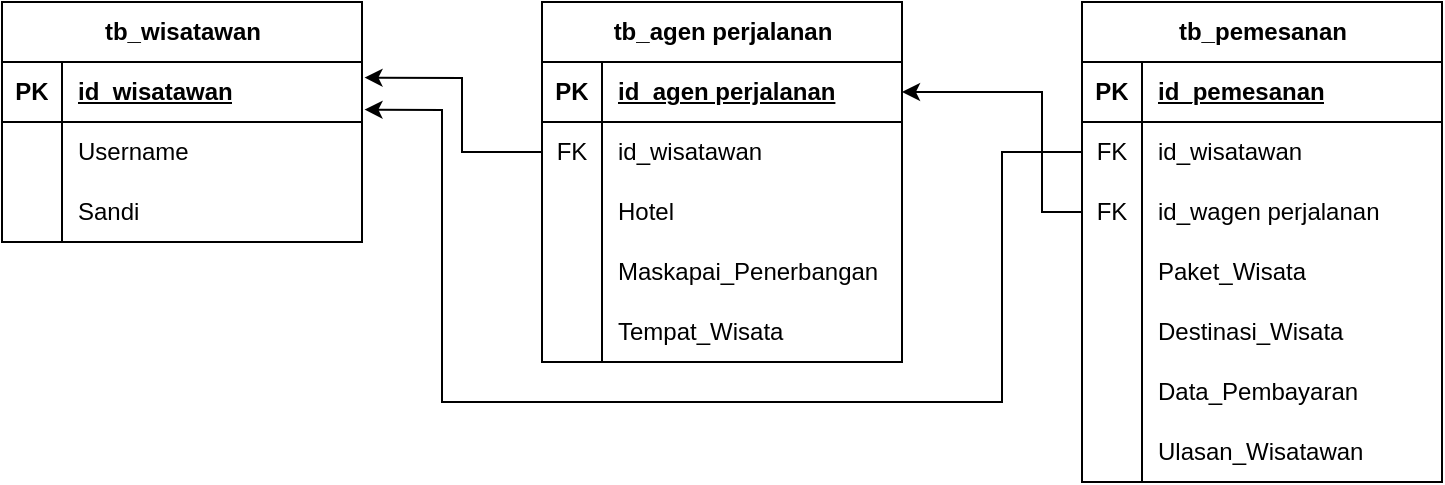 <mxfile version="24.4.0" type="device">
  <diagram name="Page-1" id="zPBNBxbkDeIJuVcikXK_">
    <mxGraphModel dx="1050" dy="557" grid="1" gridSize="10" guides="1" tooltips="1" connect="1" arrows="1" fold="1" page="1" pageScale="1" pageWidth="850" pageHeight="1100" math="0" shadow="0">
      <root>
        <mxCell id="0" />
        <mxCell id="1" parent="0" />
        <mxCell id="h-KTIEwJSlu5G2kFiDn6-1" value="tb_wisatawan" style="shape=table;startSize=30;container=1;collapsible=1;childLayout=tableLayout;fixedRows=1;rowLines=0;fontStyle=1;align=center;resizeLast=1;html=1;" vertex="1" parent="1">
          <mxGeometry x="100" y="160" width="180" height="120" as="geometry" />
        </mxCell>
        <mxCell id="h-KTIEwJSlu5G2kFiDn6-2" value="" style="shape=tableRow;horizontal=0;startSize=0;swimlaneHead=0;swimlaneBody=0;fillColor=none;collapsible=0;dropTarget=0;points=[[0,0.5],[1,0.5]];portConstraint=eastwest;top=0;left=0;right=0;bottom=1;" vertex="1" parent="h-KTIEwJSlu5G2kFiDn6-1">
          <mxGeometry y="30" width="180" height="30" as="geometry" />
        </mxCell>
        <mxCell id="h-KTIEwJSlu5G2kFiDn6-3" value="PK" style="shape=partialRectangle;connectable=0;fillColor=none;top=0;left=0;bottom=0;right=0;fontStyle=1;overflow=hidden;whiteSpace=wrap;html=1;" vertex="1" parent="h-KTIEwJSlu5G2kFiDn6-2">
          <mxGeometry width="30" height="30" as="geometry">
            <mxRectangle width="30" height="30" as="alternateBounds" />
          </mxGeometry>
        </mxCell>
        <mxCell id="h-KTIEwJSlu5G2kFiDn6-4" value="id_wisatawan" style="shape=partialRectangle;connectable=0;fillColor=none;top=0;left=0;bottom=0;right=0;align=left;spacingLeft=6;fontStyle=5;overflow=hidden;whiteSpace=wrap;html=1;" vertex="1" parent="h-KTIEwJSlu5G2kFiDn6-2">
          <mxGeometry x="30" width="150" height="30" as="geometry">
            <mxRectangle width="150" height="30" as="alternateBounds" />
          </mxGeometry>
        </mxCell>
        <mxCell id="h-KTIEwJSlu5G2kFiDn6-5" value="" style="shape=tableRow;horizontal=0;startSize=0;swimlaneHead=0;swimlaneBody=0;fillColor=none;collapsible=0;dropTarget=0;points=[[0,0.5],[1,0.5]];portConstraint=eastwest;top=0;left=0;right=0;bottom=0;" vertex="1" parent="h-KTIEwJSlu5G2kFiDn6-1">
          <mxGeometry y="60" width="180" height="30" as="geometry" />
        </mxCell>
        <mxCell id="h-KTIEwJSlu5G2kFiDn6-6" value="" style="shape=partialRectangle;connectable=0;fillColor=none;top=0;left=0;bottom=0;right=0;editable=1;overflow=hidden;whiteSpace=wrap;html=1;" vertex="1" parent="h-KTIEwJSlu5G2kFiDn6-5">
          <mxGeometry width="30" height="30" as="geometry">
            <mxRectangle width="30" height="30" as="alternateBounds" />
          </mxGeometry>
        </mxCell>
        <mxCell id="h-KTIEwJSlu5G2kFiDn6-7" value="Username" style="shape=partialRectangle;connectable=0;fillColor=none;top=0;left=0;bottom=0;right=0;align=left;spacingLeft=6;overflow=hidden;whiteSpace=wrap;html=1;" vertex="1" parent="h-KTIEwJSlu5G2kFiDn6-5">
          <mxGeometry x="30" width="150" height="30" as="geometry">
            <mxRectangle width="150" height="30" as="alternateBounds" />
          </mxGeometry>
        </mxCell>
        <mxCell id="h-KTIEwJSlu5G2kFiDn6-8" value="" style="shape=tableRow;horizontal=0;startSize=0;swimlaneHead=0;swimlaneBody=0;fillColor=none;collapsible=0;dropTarget=0;points=[[0,0.5],[1,0.5]];portConstraint=eastwest;top=0;left=0;right=0;bottom=0;" vertex="1" parent="h-KTIEwJSlu5G2kFiDn6-1">
          <mxGeometry y="90" width="180" height="30" as="geometry" />
        </mxCell>
        <mxCell id="h-KTIEwJSlu5G2kFiDn6-9" value="" style="shape=partialRectangle;connectable=0;fillColor=none;top=0;left=0;bottom=0;right=0;editable=1;overflow=hidden;whiteSpace=wrap;html=1;" vertex="1" parent="h-KTIEwJSlu5G2kFiDn6-8">
          <mxGeometry width="30" height="30" as="geometry">
            <mxRectangle width="30" height="30" as="alternateBounds" />
          </mxGeometry>
        </mxCell>
        <mxCell id="h-KTIEwJSlu5G2kFiDn6-10" value="Sandi" style="shape=partialRectangle;connectable=0;fillColor=none;top=0;left=0;bottom=0;right=0;align=left;spacingLeft=6;overflow=hidden;whiteSpace=wrap;html=1;" vertex="1" parent="h-KTIEwJSlu5G2kFiDn6-8">
          <mxGeometry x="30" width="150" height="30" as="geometry">
            <mxRectangle width="150" height="30" as="alternateBounds" />
          </mxGeometry>
        </mxCell>
        <mxCell id="h-KTIEwJSlu5G2kFiDn6-14" value="tb_agen perjalanan" style="shape=table;startSize=30;container=1;collapsible=1;childLayout=tableLayout;fixedRows=1;rowLines=0;fontStyle=1;align=center;resizeLast=1;html=1;" vertex="1" parent="1">
          <mxGeometry x="370" y="160" width="180" height="180" as="geometry" />
        </mxCell>
        <mxCell id="h-KTIEwJSlu5G2kFiDn6-15" value="" style="shape=tableRow;horizontal=0;startSize=0;swimlaneHead=0;swimlaneBody=0;fillColor=none;collapsible=0;dropTarget=0;points=[[0,0.5],[1,0.5]];portConstraint=eastwest;top=0;left=0;right=0;bottom=1;" vertex="1" parent="h-KTIEwJSlu5G2kFiDn6-14">
          <mxGeometry y="30" width="180" height="30" as="geometry" />
        </mxCell>
        <mxCell id="h-KTIEwJSlu5G2kFiDn6-16" value="PK" style="shape=partialRectangle;connectable=0;fillColor=none;top=0;left=0;bottom=0;right=0;fontStyle=1;overflow=hidden;whiteSpace=wrap;html=1;" vertex="1" parent="h-KTIEwJSlu5G2kFiDn6-15">
          <mxGeometry width="30" height="30" as="geometry">
            <mxRectangle width="30" height="30" as="alternateBounds" />
          </mxGeometry>
        </mxCell>
        <mxCell id="h-KTIEwJSlu5G2kFiDn6-17" value="id_agen perjalanan" style="shape=partialRectangle;connectable=0;fillColor=none;top=0;left=0;bottom=0;right=0;align=left;spacingLeft=6;fontStyle=5;overflow=hidden;whiteSpace=wrap;html=1;" vertex="1" parent="h-KTIEwJSlu5G2kFiDn6-15">
          <mxGeometry x="30" width="150" height="30" as="geometry">
            <mxRectangle width="150" height="30" as="alternateBounds" />
          </mxGeometry>
        </mxCell>
        <mxCell id="h-KTIEwJSlu5G2kFiDn6-18" value="" style="shape=tableRow;horizontal=0;startSize=0;swimlaneHead=0;swimlaneBody=0;fillColor=none;collapsible=0;dropTarget=0;points=[[0,0.5],[1,0.5]];portConstraint=eastwest;top=0;left=0;right=0;bottom=0;" vertex="1" parent="h-KTIEwJSlu5G2kFiDn6-14">
          <mxGeometry y="60" width="180" height="30" as="geometry" />
        </mxCell>
        <mxCell id="h-KTIEwJSlu5G2kFiDn6-19" value="FK" style="shape=partialRectangle;connectable=0;fillColor=none;top=0;left=0;bottom=0;right=0;editable=1;overflow=hidden;whiteSpace=wrap;html=1;" vertex="1" parent="h-KTIEwJSlu5G2kFiDn6-18">
          <mxGeometry width="30" height="30" as="geometry">
            <mxRectangle width="30" height="30" as="alternateBounds" />
          </mxGeometry>
        </mxCell>
        <mxCell id="h-KTIEwJSlu5G2kFiDn6-20" value="id_wisatawan" style="shape=partialRectangle;connectable=0;fillColor=none;top=0;left=0;bottom=0;right=0;align=left;spacingLeft=6;overflow=hidden;whiteSpace=wrap;html=1;" vertex="1" parent="h-KTIEwJSlu5G2kFiDn6-18">
          <mxGeometry x="30" width="150" height="30" as="geometry">
            <mxRectangle width="150" height="30" as="alternateBounds" />
          </mxGeometry>
        </mxCell>
        <mxCell id="h-KTIEwJSlu5G2kFiDn6-21" value="" style="shape=tableRow;horizontal=0;startSize=0;swimlaneHead=0;swimlaneBody=0;fillColor=none;collapsible=0;dropTarget=0;points=[[0,0.5],[1,0.5]];portConstraint=eastwest;top=0;left=0;right=0;bottom=0;" vertex="1" parent="h-KTIEwJSlu5G2kFiDn6-14">
          <mxGeometry y="90" width="180" height="30" as="geometry" />
        </mxCell>
        <mxCell id="h-KTIEwJSlu5G2kFiDn6-22" value="" style="shape=partialRectangle;connectable=0;fillColor=none;top=0;left=0;bottom=0;right=0;editable=1;overflow=hidden;whiteSpace=wrap;html=1;" vertex="1" parent="h-KTIEwJSlu5G2kFiDn6-21">
          <mxGeometry width="30" height="30" as="geometry">
            <mxRectangle width="30" height="30" as="alternateBounds" />
          </mxGeometry>
        </mxCell>
        <mxCell id="h-KTIEwJSlu5G2kFiDn6-23" value="Hotel" style="shape=partialRectangle;connectable=0;fillColor=none;top=0;left=0;bottom=0;right=0;align=left;spacingLeft=6;overflow=hidden;whiteSpace=wrap;html=1;" vertex="1" parent="h-KTIEwJSlu5G2kFiDn6-21">
          <mxGeometry x="30" width="150" height="30" as="geometry">
            <mxRectangle width="150" height="30" as="alternateBounds" />
          </mxGeometry>
        </mxCell>
        <mxCell id="h-KTIEwJSlu5G2kFiDn6-24" value="" style="shape=tableRow;horizontal=0;startSize=0;swimlaneHead=0;swimlaneBody=0;fillColor=none;collapsible=0;dropTarget=0;points=[[0,0.5],[1,0.5]];portConstraint=eastwest;top=0;left=0;right=0;bottom=0;" vertex="1" parent="h-KTIEwJSlu5G2kFiDn6-14">
          <mxGeometry y="120" width="180" height="30" as="geometry" />
        </mxCell>
        <mxCell id="h-KTIEwJSlu5G2kFiDn6-25" value="" style="shape=partialRectangle;connectable=0;fillColor=none;top=0;left=0;bottom=0;right=0;editable=1;overflow=hidden;whiteSpace=wrap;html=1;" vertex="1" parent="h-KTIEwJSlu5G2kFiDn6-24">
          <mxGeometry width="30" height="30" as="geometry">
            <mxRectangle width="30" height="30" as="alternateBounds" />
          </mxGeometry>
        </mxCell>
        <mxCell id="h-KTIEwJSlu5G2kFiDn6-26" value="Maskapai_Penerbangan" style="shape=partialRectangle;connectable=0;fillColor=none;top=0;left=0;bottom=0;right=0;align=left;spacingLeft=6;overflow=hidden;whiteSpace=wrap;html=1;" vertex="1" parent="h-KTIEwJSlu5G2kFiDn6-24">
          <mxGeometry x="30" width="150" height="30" as="geometry">
            <mxRectangle width="150" height="30" as="alternateBounds" />
          </mxGeometry>
        </mxCell>
        <mxCell id="h-KTIEwJSlu5G2kFiDn6-43" value="" style="shape=tableRow;horizontal=0;startSize=0;swimlaneHead=0;swimlaneBody=0;fillColor=none;collapsible=0;dropTarget=0;points=[[0,0.5],[1,0.5]];portConstraint=eastwest;top=0;left=0;right=0;bottom=0;" vertex="1" parent="h-KTIEwJSlu5G2kFiDn6-14">
          <mxGeometry y="150" width="180" height="30" as="geometry" />
        </mxCell>
        <mxCell id="h-KTIEwJSlu5G2kFiDn6-44" value="" style="shape=partialRectangle;connectable=0;fillColor=none;top=0;left=0;bottom=0;right=0;editable=1;overflow=hidden;whiteSpace=wrap;html=1;" vertex="1" parent="h-KTIEwJSlu5G2kFiDn6-43">
          <mxGeometry width="30" height="30" as="geometry">
            <mxRectangle width="30" height="30" as="alternateBounds" />
          </mxGeometry>
        </mxCell>
        <mxCell id="h-KTIEwJSlu5G2kFiDn6-45" value="Tempat_Wisata" style="shape=partialRectangle;connectable=0;fillColor=none;top=0;left=0;bottom=0;right=0;align=left;spacingLeft=6;overflow=hidden;whiteSpace=wrap;html=1;" vertex="1" parent="h-KTIEwJSlu5G2kFiDn6-43">
          <mxGeometry x="30" width="150" height="30" as="geometry">
            <mxRectangle width="150" height="30" as="alternateBounds" />
          </mxGeometry>
        </mxCell>
        <mxCell id="h-KTIEwJSlu5G2kFiDn6-27" value="tb_pemesanan" style="shape=table;startSize=30;container=1;collapsible=1;childLayout=tableLayout;fixedRows=1;rowLines=0;fontStyle=1;align=center;resizeLast=1;html=1;" vertex="1" parent="1">
          <mxGeometry x="640" y="160" width="180" height="240" as="geometry" />
        </mxCell>
        <mxCell id="h-KTIEwJSlu5G2kFiDn6-28" value="" style="shape=tableRow;horizontal=0;startSize=0;swimlaneHead=0;swimlaneBody=0;fillColor=none;collapsible=0;dropTarget=0;points=[[0,0.5],[1,0.5]];portConstraint=eastwest;top=0;left=0;right=0;bottom=1;" vertex="1" parent="h-KTIEwJSlu5G2kFiDn6-27">
          <mxGeometry y="30" width="180" height="30" as="geometry" />
        </mxCell>
        <mxCell id="h-KTIEwJSlu5G2kFiDn6-29" value="PK" style="shape=partialRectangle;connectable=0;fillColor=none;top=0;left=0;bottom=0;right=0;fontStyle=1;overflow=hidden;whiteSpace=wrap;html=1;" vertex="1" parent="h-KTIEwJSlu5G2kFiDn6-28">
          <mxGeometry width="30" height="30" as="geometry">
            <mxRectangle width="30" height="30" as="alternateBounds" />
          </mxGeometry>
        </mxCell>
        <mxCell id="h-KTIEwJSlu5G2kFiDn6-30" value="id_pemesanan" style="shape=partialRectangle;connectable=0;fillColor=none;top=0;left=0;bottom=0;right=0;align=left;spacingLeft=6;fontStyle=5;overflow=hidden;whiteSpace=wrap;html=1;" vertex="1" parent="h-KTIEwJSlu5G2kFiDn6-28">
          <mxGeometry x="30" width="150" height="30" as="geometry">
            <mxRectangle width="150" height="30" as="alternateBounds" />
          </mxGeometry>
        </mxCell>
        <mxCell id="h-KTIEwJSlu5G2kFiDn6-31" value="" style="shape=tableRow;horizontal=0;startSize=0;swimlaneHead=0;swimlaneBody=0;fillColor=none;collapsible=0;dropTarget=0;points=[[0,0.5],[1,0.5]];portConstraint=eastwest;top=0;left=0;right=0;bottom=0;" vertex="1" parent="h-KTIEwJSlu5G2kFiDn6-27">
          <mxGeometry y="60" width="180" height="30" as="geometry" />
        </mxCell>
        <mxCell id="h-KTIEwJSlu5G2kFiDn6-32" value="FK" style="shape=partialRectangle;connectable=0;fillColor=none;top=0;left=0;bottom=0;right=0;editable=1;overflow=hidden;whiteSpace=wrap;html=1;" vertex="1" parent="h-KTIEwJSlu5G2kFiDn6-31">
          <mxGeometry width="30" height="30" as="geometry">
            <mxRectangle width="30" height="30" as="alternateBounds" />
          </mxGeometry>
        </mxCell>
        <mxCell id="h-KTIEwJSlu5G2kFiDn6-33" value="id_wisatawan" style="shape=partialRectangle;connectable=0;fillColor=none;top=0;left=0;bottom=0;right=0;align=left;spacingLeft=6;overflow=hidden;whiteSpace=wrap;html=1;" vertex="1" parent="h-KTIEwJSlu5G2kFiDn6-31">
          <mxGeometry x="30" width="150" height="30" as="geometry">
            <mxRectangle width="150" height="30" as="alternateBounds" />
          </mxGeometry>
        </mxCell>
        <mxCell id="h-KTIEwJSlu5G2kFiDn6-46" value="" style="shape=tableRow;horizontal=0;startSize=0;swimlaneHead=0;swimlaneBody=0;fillColor=none;collapsible=0;dropTarget=0;points=[[0,0.5],[1,0.5]];portConstraint=eastwest;top=0;left=0;right=0;bottom=0;" vertex="1" parent="h-KTIEwJSlu5G2kFiDn6-27">
          <mxGeometry y="90" width="180" height="30" as="geometry" />
        </mxCell>
        <mxCell id="h-KTIEwJSlu5G2kFiDn6-47" value="FK" style="shape=partialRectangle;connectable=0;fillColor=none;top=0;left=0;bottom=0;right=0;editable=1;overflow=hidden;whiteSpace=wrap;html=1;" vertex="1" parent="h-KTIEwJSlu5G2kFiDn6-46">
          <mxGeometry width="30" height="30" as="geometry">
            <mxRectangle width="30" height="30" as="alternateBounds" />
          </mxGeometry>
        </mxCell>
        <mxCell id="h-KTIEwJSlu5G2kFiDn6-48" value="id_wagen perjalanan" style="shape=partialRectangle;connectable=0;fillColor=none;top=0;left=0;bottom=0;right=0;align=left;spacingLeft=6;overflow=hidden;whiteSpace=wrap;html=1;" vertex="1" parent="h-KTIEwJSlu5G2kFiDn6-46">
          <mxGeometry x="30" width="150" height="30" as="geometry">
            <mxRectangle width="150" height="30" as="alternateBounds" />
          </mxGeometry>
        </mxCell>
        <mxCell id="h-KTIEwJSlu5G2kFiDn6-34" value="" style="shape=tableRow;horizontal=0;startSize=0;swimlaneHead=0;swimlaneBody=0;fillColor=none;collapsible=0;dropTarget=0;points=[[0,0.5],[1,0.5]];portConstraint=eastwest;top=0;left=0;right=0;bottom=0;" vertex="1" parent="h-KTIEwJSlu5G2kFiDn6-27">
          <mxGeometry y="120" width="180" height="30" as="geometry" />
        </mxCell>
        <mxCell id="h-KTIEwJSlu5G2kFiDn6-35" value="" style="shape=partialRectangle;connectable=0;fillColor=none;top=0;left=0;bottom=0;right=0;editable=1;overflow=hidden;whiteSpace=wrap;html=1;" vertex="1" parent="h-KTIEwJSlu5G2kFiDn6-34">
          <mxGeometry width="30" height="30" as="geometry">
            <mxRectangle width="30" height="30" as="alternateBounds" />
          </mxGeometry>
        </mxCell>
        <mxCell id="h-KTIEwJSlu5G2kFiDn6-36" value="Paket_Wisata" style="shape=partialRectangle;connectable=0;fillColor=none;top=0;left=0;bottom=0;right=0;align=left;spacingLeft=6;overflow=hidden;whiteSpace=wrap;html=1;" vertex="1" parent="h-KTIEwJSlu5G2kFiDn6-34">
          <mxGeometry x="30" width="150" height="30" as="geometry">
            <mxRectangle width="150" height="30" as="alternateBounds" />
          </mxGeometry>
        </mxCell>
        <mxCell id="h-KTIEwJSlu5G2kFiDn6-37" value="" style="shape=tableRow;horizontal=0;startSize=0;swimlaneHead=0;swimlaneBody=0;fillColor=none;collapsible=0;dropTarget=0;points=[[0,0.5],[1,0.5]];portConstraint=eastwest;top=0;left=0;right=0;bottom=0;" vertex="1" parent="h-KTIEwJSlu5G2kFiDn6-27">
          <mxGeometry y="150" width="180" height="30" as="geometry" />
        </mxCell>
        <mxCell id="h-KTIEwJSlu5G2kFiDn6-38" value="" style="shape=partialRectangle;connectable=0;fillColor=none;top=0;left=0;bottom=0;right=0;editable=1;overflow=hidden;whiteSpace=wrap;html=1;" vertex="1" parent="h-KTIEwJSlu5G2kFiDn6-37">
          <mxGeometry width="30" height="30" as="geometry">
            <mxRectangle width="30" height="30" as="alternateBounds" />
          </mxGeometry>
        </mxCell>
        <mxCell id="h-KTIEwJSlu5G2kFiDn6-39" value="Destinasi_Wisata" style="shape=partialRectangle;connectable=0;fillColor=none;top=0;left=0;bottom=0;right=0;align=left;spacingLeft=6;overflow=hidden;whiteSpace=wrap;html=1;" vertex="1" parent="h-KTIEwJSlu5G2kFiDn6-37">
          <mxGeometry x="30" width="150" height="30" as="geometry">
            <mxRectangle width="150" height="30" as="alternateBounds" />
          </mxGeometry>
        </mxCell>
        <mxCell id="h-KTIEwJSlu5G2kFiDn6-40" value="" style="shape=tableRow;horizontal=0;startSize=0;swimlaneHead=0;swimlaneBody=0;fillColor=none;collapsible=0;dropTarget=0;points=[[0,0.5],[1,0.5]];portConstraint=eastwest;top=0;left=0;right=0;bottom=0;" vertex="1" parent="h-KTIEwJSlu5G2kFiDn6-27">
          <mxGeometry y="180" width="180" height="30" as="geometry" />
        </mxCell>
        <mxCell id="h-KTIEwJSlu5G2kFiDn6-41" value="" style="shape=partialRectangle;connectable=0;fillColor=none;top=0;left=0;bottom=0;right=0;editable=1;overflow=hidden;whiteSpace=wrap;html=1;" vertex="1" parent="h-KTIEwJSlu5G2kFiDn6-40">
          <mxGeometry width="30" height="30" as="geometry">
            <mxRectangle width="30" height="30" as="alternateBounds" />
          </mxGeometry>
        </mxCell>
        <mxCell id="h-KTIEwJSlu5G2kFiDn6-42" value="Data_Pembayaran" style="shape=partialRectangle;connectable=0;fillColor=none;top=0;left=0;bottom=0;right=0;align=left;spacingLeft=6;overflow=hidden;whiteSpace=wrap;html=1;" vertex="1" parent="h-KTIEwJSlu5G2kFiDn6-40">
          <mxGeometry x="30" width="150" height="30" as="geometry">
            <mxRectangle width="150" height="30" as="alternateBounds" />
          </mxGeometry>
        </mxCell>
        <mxCell id="h-KTIEwJSlu5G2kFiDn6-49" value="" style="shape=tableRow;horizontal=0;startSize=0;swimlaneHead=0;swimlaneBody=0;fillColor=none;collapsible=0;dropTarget=0;points=[[0,0.5],[1,0.5]];portConstraint=eastwest;top=0;left=0;right=0;bottom=0;" vertex="1" parent="h-KTIEwJSlu5G2kFiDn6-27">
          <mxGeometry y="210" width="180" height="30" as="geometry" />
        </mxCell>
        <mxCell id="h-KTIEwJSlu5G2kFiDn6-50" value="" style="shape=partialRectangle;connectable=0;fillColor=none;top=0;left=0;bottom=0;right=0;editable=1;overflow=hidden;whiteSpace=wrap;html=1;" vertex="1" parent="h-KTIEwJSlu5G2kFiDn6-49">
          <mxGeometry width="30" height="30" as="geometry">
            <mxRectangle width="30" height="30" as="alternateBounds" />
          </mxGeometry>
        </mxCell>
        <mxCell id="h-KTIEwJSlu5G2kFiDn6-51" value="Ulasan_Wisatawan" style="shape=partialRectangle;connectable=0;fillColor=none;top=0;left=0;bottom=0;right=0;align=left;spacingLeft=6;overflow=hidden;whiteSpace=wrap;html=1;" vertex="1" parent="h-KTIEwJSlu5G2kFiDn6-49">
          <mxGeometry x="30" width="150" height="30" as="geometry">
            <mxRectangle width="150" height="30" as="alternateBounds" />
          </mxGeometry>
        </mxCell>
        <mxCell id="h-KTIEwJSlu5G2kFiDn6-52" value="" style="endArrow=none;html=1;rounded=0;exitX=1.007;exitY=0.26;exitDx=0;exitDy=0;entryX=0;entryY=0.5;entryDx=0;entryDy=0;startArrow=classic;startFill=1;endFill=0;exitPerimeter=0;" edge="1" parent="1" source="h-KTIEwJSlu5G2kFiDn6-2" target="h-KTIEwJSlu5G2kFiDn6-18">
          <mxGeometry width="50" height="50" relative="1" as="geometry">
            <mxPoint x="460" y="320" as="sourcePoint" />
            <mxPoint x="510" y="270" as="targetPoint" />
            <Array as="points">
              <mxPoint x="330" y="198" />
              <mxPoint x="330" y="235" />
            </Array>
          </mxGeometry>
        </mxCell>
        <mxCell id="h-KTIEwJSlu5G2kFiDn6-53" value="" style="endArrow=classic;html=1;rounded=0;entryX=1.007;entryY=0.793;entryDx=0;entryDy=0;entryPerimeter=0;exitX=0;exitY=0.5;exitDx=0;exitDy=0;" edge="1" parent="1" source="h-KTIEwJSlu5G2kFiDn6-31" target="h-KTIEwJSlu5G2kFiDn6-2">
          <mxGeometry width="50" height="50" relative="1" as="geometry">
            <mxPoint x="460" y="320" as="sourcePoint" />
            <mxPoint x="510" y="270" as="targetPoint" />
            <Array as="points">
              <mxPoint x="600" y="235" />
              <mxPoint x="600" y="360" />
              <mxPoint x="320" y="360" />
              <mxPoint x="320" y="214" />
            </Array>
          </mxGeometry>
        </mxCell>
        <mxCell id="h-KTIEwJSlu5G2kFiDn6-54" value="" style="endArrow=classic;html=1;rounded=0;entryX=1;entryY=0.5;entryDx=0;entryDy=0;exitX=0;exitY=0.5;exitDx=0;exitDy=0;" edge="1" parent="1" source="h-KTIEwJSlu5G2kFiDn6-46" target="h-KTIEwJSlu5G2kFiDn6-15">
          <mxGeometry width="50" height="50" relative="1" as="geometry">
            <mxPoint x="460" y="320" as="sourcePoint" />
            <mxPoint x="510" y="270" as="targetPoint" />
            <Array as="points">
              <mxPoint x="620" y="265" />
              <mxPoint x="620" y="205" />
            </Array>
          </mxGeometry>
        </mxCell>
      </root>
    </mxGraphModel>
  </diagram>
</mxfile>
